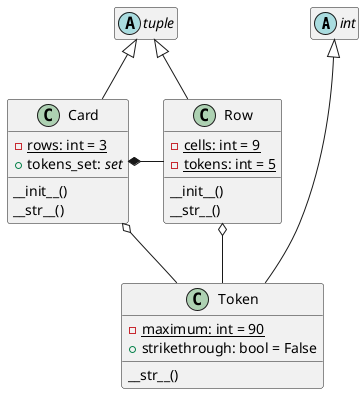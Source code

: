 @startuml

hide abstract empty members


abstract class int
abstract class tuple


class Token {
    -{static}maximum: int = 90
    +strikethrough: bool = False
    __str__()
}


class Row {
    -{static}cells: int = 9
    -{static}tokens: int = 5
    __init__()
    __str__()
}


class Card {
    -{static}rows: int = 3
    +tokens_set: <i>set</i>
    __init__()
    __str__()
}


int <|--- Token
tuple <|-- Row
tuple <|-- Card

Row o-- Token
Card *-right- Row
Card o-- Token


@enduml